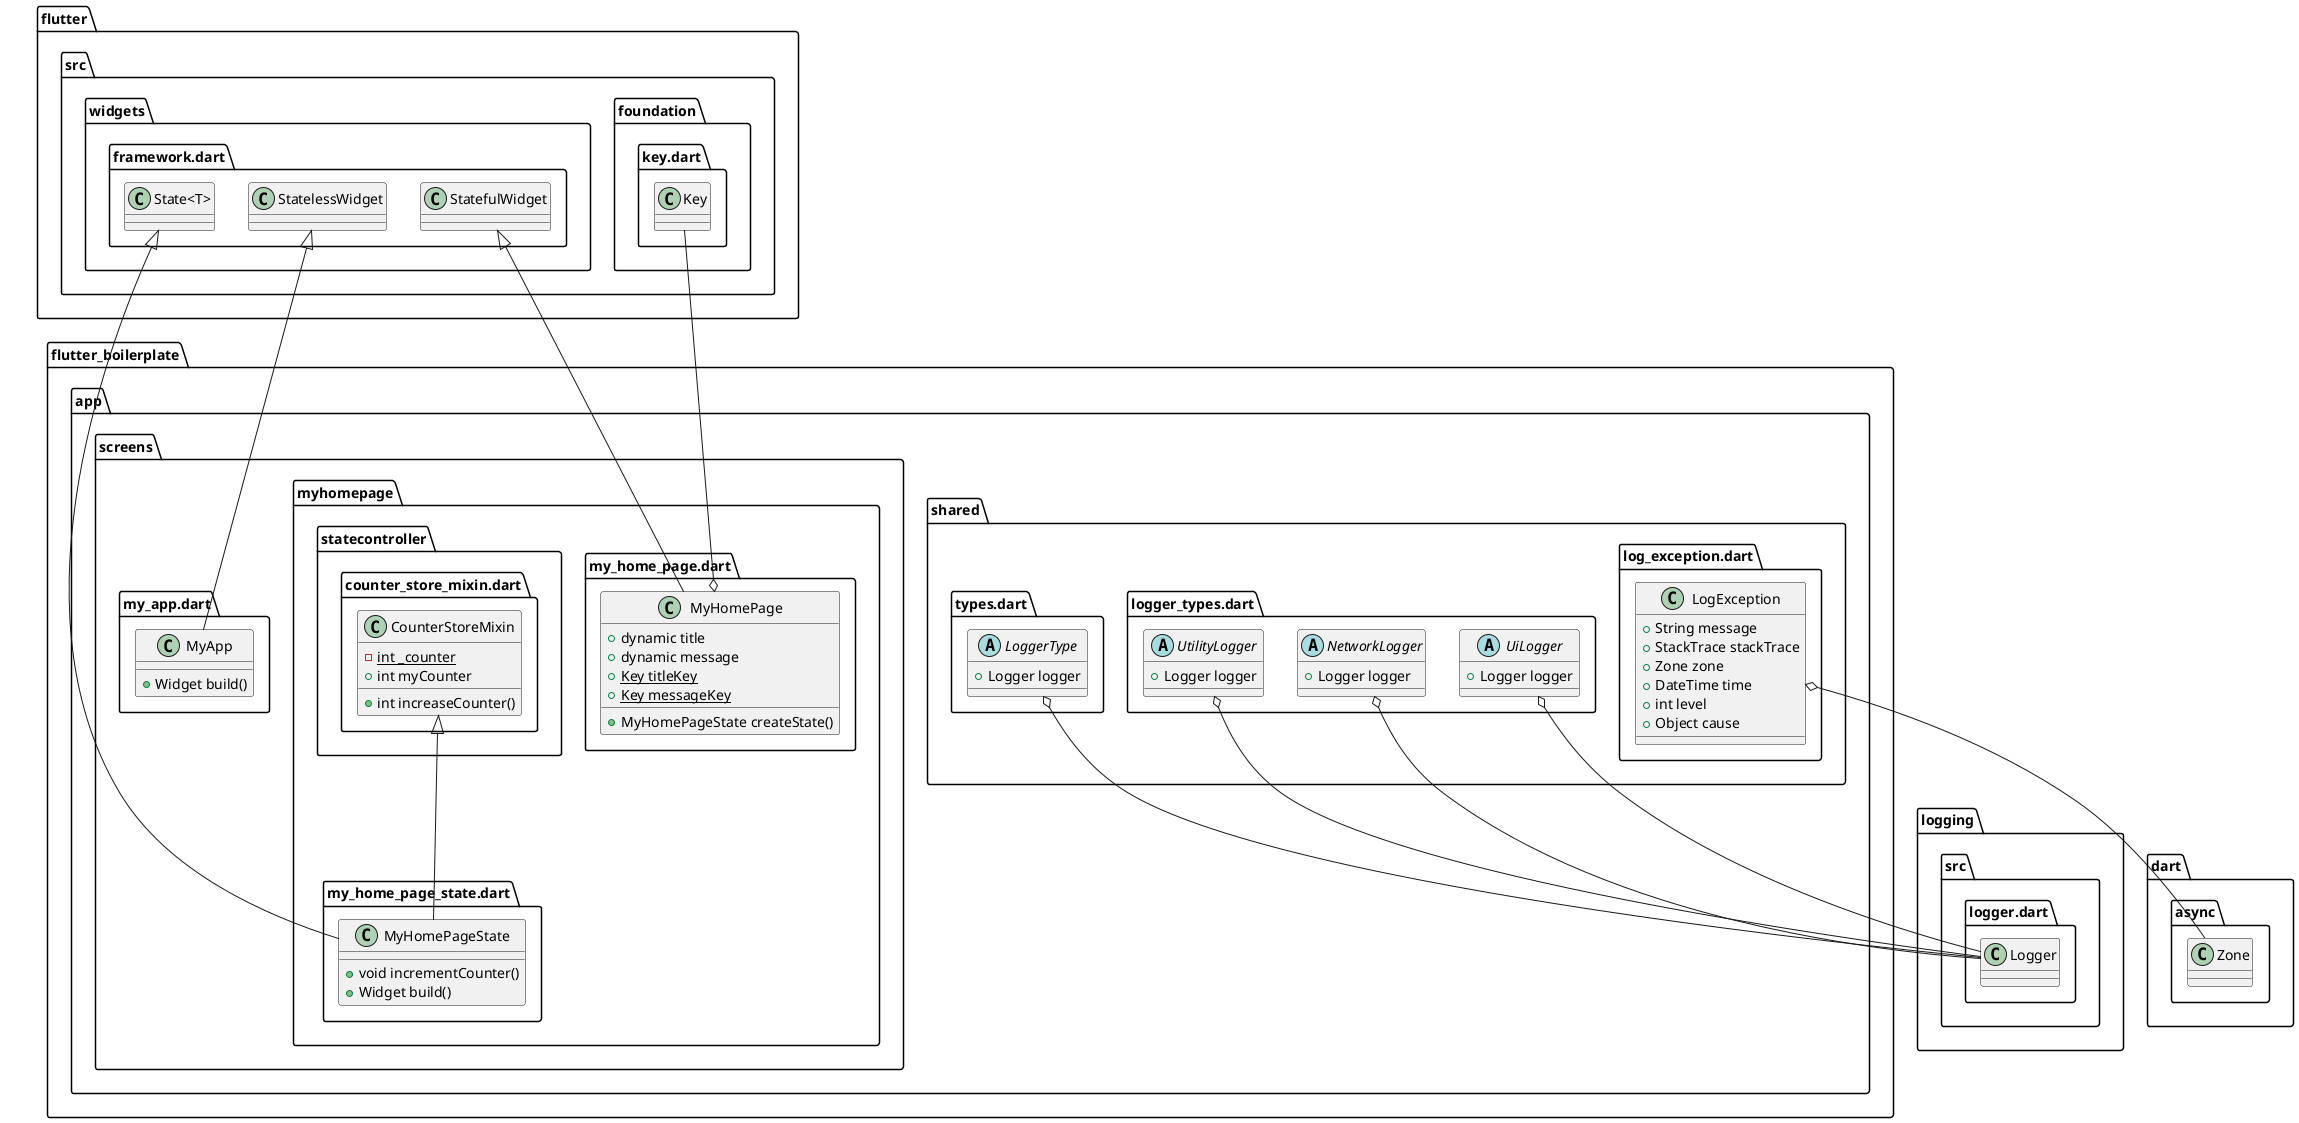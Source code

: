 @startuml flutter_boilerplate
set namespaceSeparator ::

class "flutter_boilerplate::app::screens::myhomepage::my_home_page.dart::MyHomePage" {
  +dynamic title
  +dynamic message
  {static} +Key titleKey
  {static} +Key messageKey
  +MyHomePageState createState()
}

"flutter_boilerplate::app::screens::myhomepage::my_home_page.dart::MyHomePage" o-- "flutter::src::foundation::key.dart::Key"
"flutter::src::widgets::framework.dart::StatefulWidget" <|-- "flutter_boilerplate::app::screens::myhomepage::my_home_page.dart::MyHomePage"

class "flutter_boilerplate::app::screens::myhomepage::my_home_page_state.dart::MyHomePageState" {
  +void incrementCounter()
  +Widget build()
}

"flutter::src::widgets::framework.dart::State<T>" <|-- "flutter_boilerplate::app::screens::myhomepage::my_home_page_state.dart::MyHomePageState"
"flutter_boilerplate::app::screens::myhomepage::statecontroller::counter_store_mixin.dart::CounterStoreMixin" <|-- "flutter_boilerplate::app::screens::myhomepage::my_home_page_state.dart::MyHomePageState"

class "flutter_boilerplate::app::screens::myhomepage::statecontroller::counter_store_mixin.dart::CounterStoreMixin" {
  {static} -int _counter
  +int myCounter
  +int increaseCounter()
}

class "flutter_boilerplate::app::screens::my_app.dart::MyApp" {
  +Widget build()
}

"flutter::src::widgets::framework.dart::StatelessWidget" <|-- "flutter_boilerplate::app::screens::my_app.dart::MyApp"

abstract class "flutter_boilerplate::app::shared::logger_types.dart::UiLogger" {
  +Logger logger
}

"flutter_boilerplate::app::shared::logger_types.dart::UiLogger" o-- "logging::src::logger.dart::Logger"

abstract class "flutter_boilerplate::app::shared::logger_types.dart::NetworkLogger" {
  +Logger logger
}

"flutter_boilerplate::app::shared::logger_types.dart::NetworkLogger" o-- "logging::src::logger.dart::Logger"

abstract class "flutter_boilerplate::app::shared::logger_types.dart::UtilityLogger" {
  +Logger logger
}

"flutter_boilerplate::app::shared::logger_types.dart::UtilityLogger" o-- "logging::src::logger.dart::Logger"

class "flutter_boilerplate::app::shared::log_exception.dart::LogException" {
  +String message
  +StackTrace stackTrace
  +Zone zone
  +DateTime time
  +int level
  +Object cause
}

"flutter_boilerplate::app::shared::log_exception.dart::LogException" o-- "dart::async::Zone"

abstract class "flutter_boilerplate::app::shared::types.dart::LoggerType" {
  +Logger logger
}

"flutter_boilerplate::app::shared::types.dart::LoggerType" o-- "logging::src::logger.dart::Logger"


@enduml